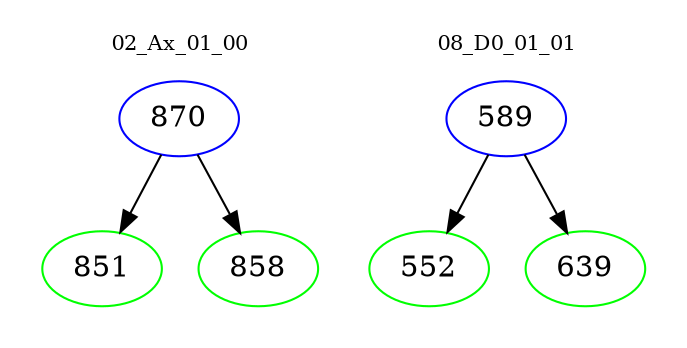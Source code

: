 digraph{
subgraph cluster_0 {
color = white
label = "02_Ax_01_00";
fontsize=10;
T0_870 [label="870", color="blue"]
T0_870 -> T0_851 [color="black"]
T0_851 [label="851", color="green"]
T0_870 -> T0_858 [color="black"]
T0_858 [label="858", color="green"]
}
subgraph cluster_1 {
color = white
label = "08_D0_01_01";
fontsize=10;
T1_589 [label="589", color="blue"]
T1_589 -> T1_552 [color="black"]
T1_552 [label="552", color="green"]
T1_589 -> T1_639 [color="black"]
T1_639 [label="639", color="green"]
}
}
